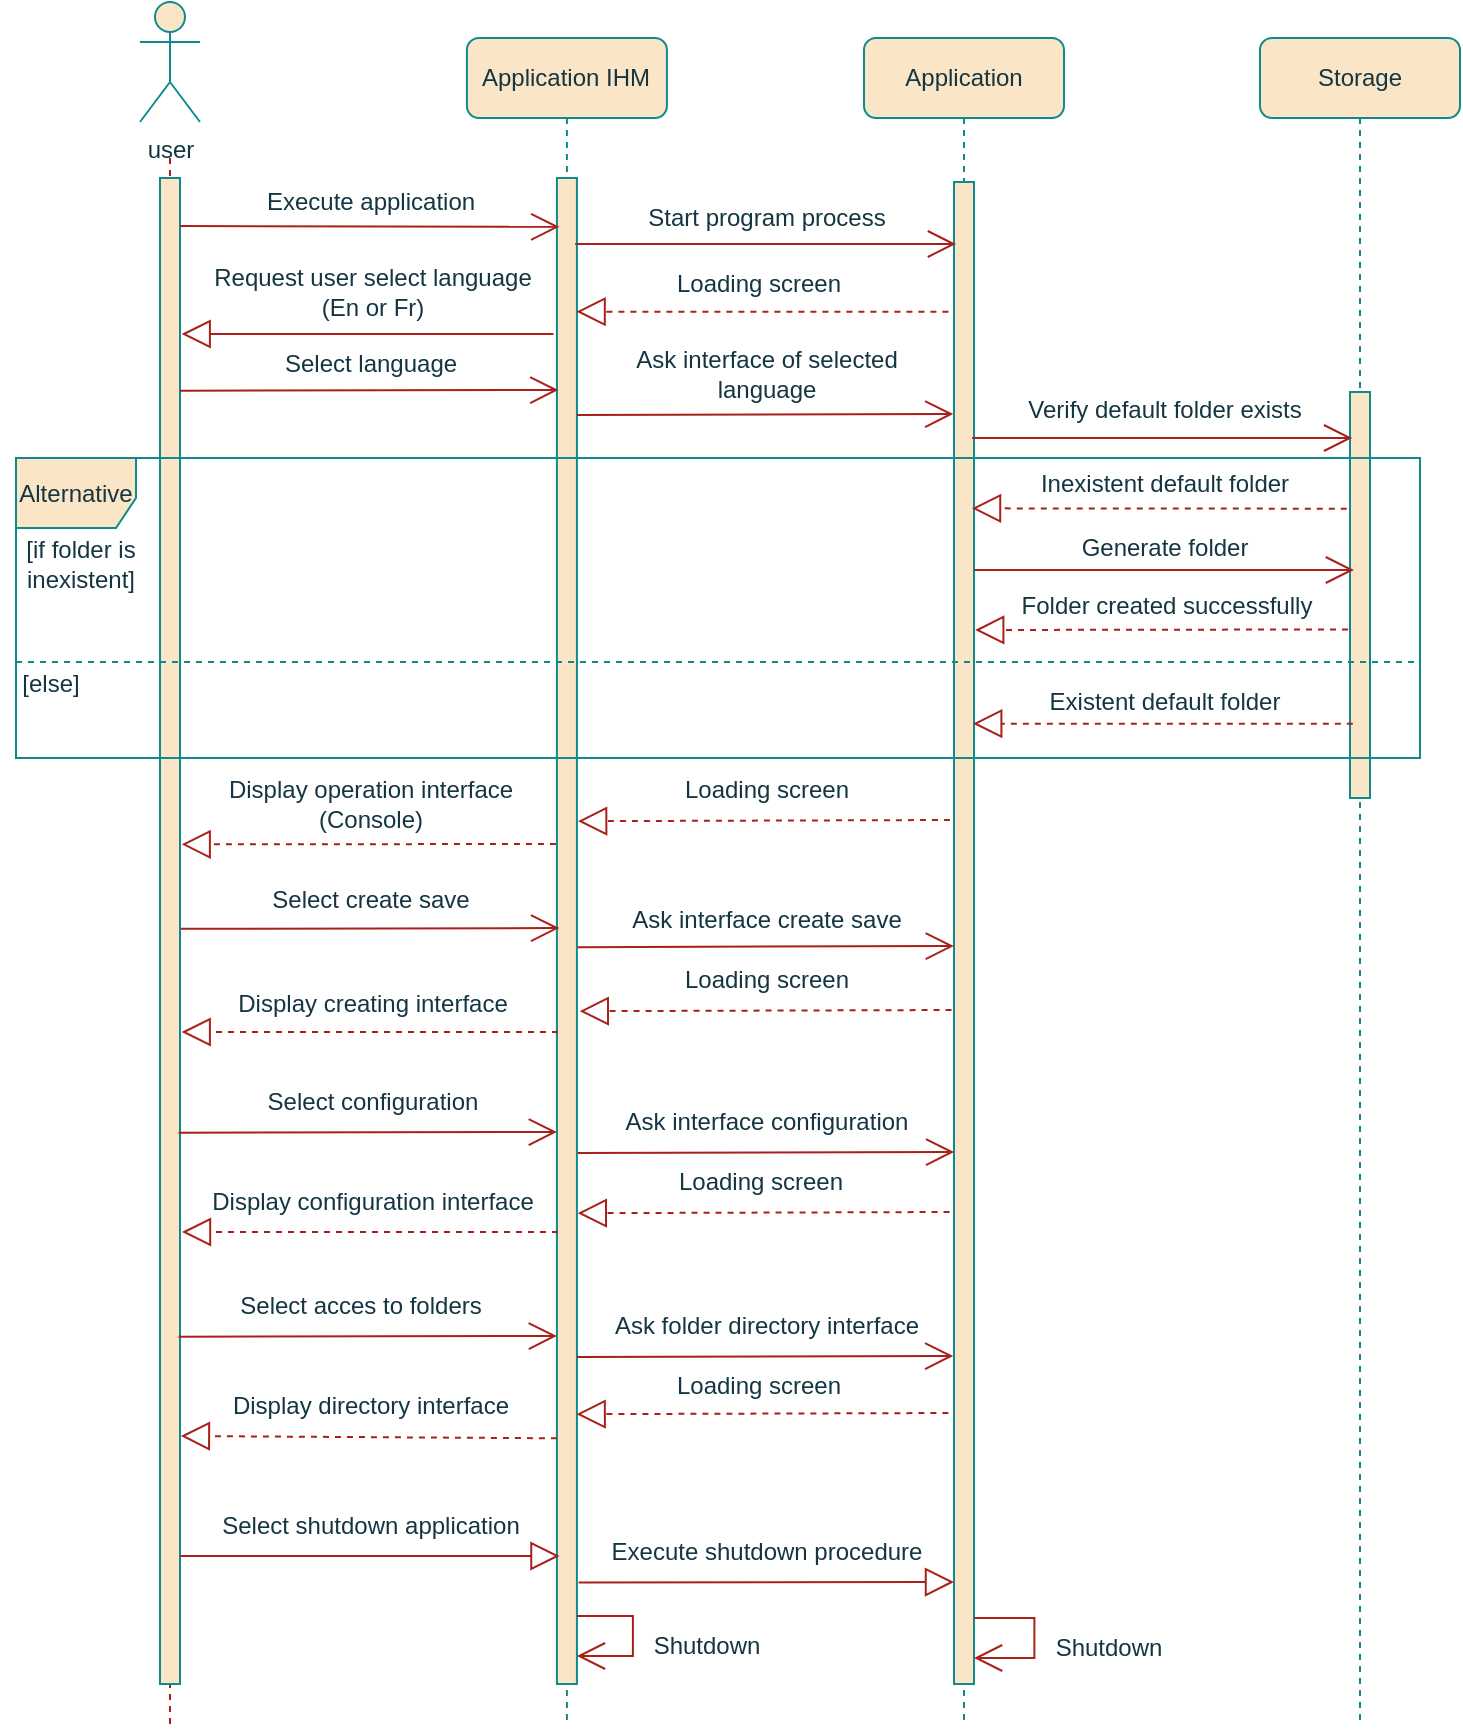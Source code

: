 <mxfile version="20.6.0" type="github">
  <diagram id="x2ItFXhviXWv7ORHFcZc" name="Page-1">
    <mxGraphModel dx="731" dy="396" grid="1" gridSize="10" guides="1" tooltips="1" connect="1" arrows="1" fold="1" page="1" pageScale="1" pageWidth="413" pageHeight="291" background="#FFFFFF" math="0" shadow="0">
      <root>
        <mxCell id="0" />
        <mxCell id="1" parent="0" />
        <mxCell id="wFlaresxlH41CWPfUtTR-1" value="" style="endArrow=none;dashed=1;html=1;rounded=1;labelBackgroundColor=#DAD2D8;strokeColor=#A8201A;fontColor=#143642;" parent="1" edge="1">
          <mxGeometry width="50" height="50" relative="1" as="geometry">
            <mxPoint x="115" y="920" as="sourcePoint" />
            <mxPoint x="115" y="137" as="targetPoint" />
          </mxGeometry>
        </mxCell>
        <mxCell id="wFlaresxlH41CWPfUtTR-2" value="&lt;span style=&quot;&quot;&gt;Application IHM&lt;/span&gt;" style="shape=umlLifeline;perimeter=lifelinePerimeter;whiteSpace=wrap;html=1;container=0;collapsible=0;recursiveResize=0;outlineConnect=0;rounded=1;fillColor=#FAE5C7;strokeColor=#0F8B8D;fontColor=#143642;" parent="1" vertex="1">
          <mxGeometry x="263.46" y="77" width="100" height="843" as="geometry" />
        </mxCell>
        <mxCell id="wFlaresxlH41CWPfUtTR-3" value="user" style="shape=umlActor;verticalLabelPosition=bottom;verticalAlign=top;html=1;rounded=1;fillColor=#FAE5C7;strokeColor=#0F8B8D;fontColor=#143642;" parent="1" vertex="1">
          <mxGeometry x="100" y="59" width="30" height="60" as="geometry" />
        </mxCell>
        <mxCell id="wFlaresxlH41CWPfUtTR-4" value="&lt;span style=&quot;&quot;&gt;Application&lt;/span&gt;" style="shape=umlLifeline;perimeter=lifelinePerimeter;whiteSpace=wrap;html=1;container=0;collapsible=0;recursiveResize=0;outlineConnect=0;rounded=1;fillColor=#FAE5C7;strokeColor=#0F8B8D;fontColor=#143642;" parent="1" vertex="1">
          <mxGeometry x="462" y="77" width="100" height="843" as="geometry" />
        </mxCell>
        <mxCell id="wFlaresxlH41CWPfUtTR-5" value="&lt;span style=&quot;&quot;&gt;Storage&lt;/span&gt;" style="shape=umlLifeline;perimeter=lifelinePerimeter;whiteSpace=wrap;html=1;container=0;collapsible=0;recursiveResize=0;outlineConnect=0;rounded=1;fillColor=#FAE5C7;strokeColor=#0F8B8D;fontColor=#143642;" parent="1" vertex="1">
          <mxGeometry x="660" y="77" width="100" height="843" as="geometry" />
        </mxCell>
        <mxCell id="wFlaresxlH41CWPfUtTR-6" value="" style="html=1;points=[];perimeter=orthogonalPerimeter;rounded=0;glass=0;labelBackgroundColor=none;fillStyle=auto;fillColor=#FAE5C7;strokeColor=#0F8B8D;fontColor=#143642;" parent="1" vertex="1">
          <mxGeometry x="110" y="147" width="10" height="753" as="geometry" />
        </mxCell>
        <mxCell id="wFlaresxlH41CWPfUtTR-7" value="" style="html=1;points=[];perimeter=orthogonalPerimeter;rounded=0;glass=0;labelBackgroundColor=none;fillStyle=auto;fillColor=#FAE5C7;strokeColor=#0F8B8D;fontColor=#143642;" parent="1" vertex="1">
          <mxGeometry x="308.46" y="147" width="10" height="753" as="geometry" />
        </mxCell>
        <mxCell id="wFlaresxlH41CWPfUtTR-8" value="" style="html=1;points=[];perimeter=orthogonalPerimeter;rounded=0;glass=0;labelBackgroundColor=none;fillStyle=auto;fillColor=#FAE5C7;strokeColor=#0F8B8D;fontColor=#143642;" parent="1" vertex="1">
          <mxGeometry x="507" y="149" width="10" height="751" as="geometry" />
        </mxCell>
        <mxCell id="wFlaresxlH41CWPfUtTR-44" value="" style="endArrow=block;endFill=0;endSize=12;html=1;rounded=1;entryX=-0.106;entryY=0.937;entryDx=0;entryDy=0;entryPerimeter=0;labelBackgroundColor=#DAD2D8;strokeColor=#A8201A;fontColor=#143642;" parent="1" edge="1">
          <mxGeometry width="160" relative="1" as="geometry">
            <mxPoint x="319.31" y="849.2" as="sourcePoint" />
            <mxPoint x="507.0" y="848.997" as="targetPoint" />
          </mxGeometry>
        </mxCell>
        <mxCell id="wFlaresxlH41CWPfUtTR-45" value="" style="endArrow=block;endFill=0;endSize=12;html=1;rounded=1;labelBackgroundColor=#DAD2D8;strokeColor=#A8201A;fontColor=#143642;" parent="1" edge="1">
          <mxGeometry width="160" relative="1" as="geometry">
            <mxPoint x="120.25" y="836" as="sourcePoint" />
            <mxPoint x="309.75" y="836" as="targetPoint" />
          </mxGeometry>
        </mxCell>
        <mxCell id="wFlaresxlH41CWPfUtTR-46" value="Execute shutdown procedure" style="text;html=1;align=center;verticalAlign=middle;resizable=0;points=[];autosize=1;strokeColor=none;fillColor=none;rounded=1;fontColor=#143642;" parent="1" vertex="1">
          <mxGeometry x="322.83" y="819" width="180" height="30" as="geometry" />
        </mxCell>
        <mxCell id="wFlaresxlH41CWPfUtTR-47" value="Shutdown" style="text;html=1;align=center;verticalAlign=middle;resizable=0;points=[];autosize=1;strokeColor=none;fillColor=none;rounded=1;fontColor=#143642;" parent="1" vertex="1">
          <mxGeometry x="343.0" y="866" width="80" height="30" as="geometry" />
        </mxCell>
        <mxCell id="wFlaresxlH41CWPfUtTR-48" value="" style="endArrow=open;endFill=1;endSize=12;html=1;rounded=0;labelBackgroundColor=#DAD2D8;strokeColor=#A8201A;fontColor=#143642;" parent="1" edge="1">
          <mxGeometry width="160" relative="1" as="geometry">
            <mxPoint x="517.19" y="867" as="sourcePoint" />
            <mxPoint x="517.0" y="887" as="targetPoint" />
            <Array as="points">
              <mxPoint x="547.19" y="867" />
              <mxPoint x="547.19" y="887" />
            </Array>
          </mxGeometry>
        </mxCell>
        <mxCell id="wFlaresxlH41CWPfUtTR-49" value="Shutdown" style="text;html=1;align=center;verticalAlign=middle;resizable=0;points=[];autosize=1;strokeColor=none;fillColor=none;rounded=1;fontColor=#143642;" parent="1" vertex="1">
          <mxGeometry x="544.08" y="867" width="80" height="30" as="geometry" />
        </mxCell>
        <mxCell id="wFlaresxlH41CWPfUtTR-50" value="Select shutdown application" style="text;html=1;align=center;verticalAlign=middle;resizable=0;points=[];autosize=1;strokeColor=none;fillColor=none;rounded=1;fontColor=#143642;" parent="1" vertex="1">
          <mxGeometry x="130" y="806" width="170" height="30" as="geometry" />
        </mxCell>
        <mxCell id="wFlaresxlH41CWPfUtTR-51" value="" style="endArrow=open;endFill=1;endSize=12;html=1;rounded=0;labelBackgroundColor=#DAD2D8;strokeColor=#A8201A;fontColor=#143642;" parent="1" edge="1">
          <mxGeometry width="160" relative="1" as="geometry">
            <mxPoint x="318.63" y="866.0" as="sourcePoint" />
            <mxPoint x="318.463" y="886.0" as="targetPoint" />
            <Array as="points">
              <mxPoint x="346.46" y="866" />
              <mxPoint x="346.46" y="886" />
            </Array>
          </mxGeometry>
        </mxCell>
        <mxCell id="wFlaresxlH41CWPfUtTR-60" value="Loading screen" style="text;html=1;align=center;verticalAlign=middle;resizable=0;points=[];autosize=1;strokeColor=none;fillColor=none;rounded=1;fontColor=#143642;" parent="1" vertex="1">
          <mxGeometry x="358" y="533" width="110" height="30" as="geometry" />
        </mxCell>
        <mxCell id="wFlaresxlH41CWPfUtTR-61" value="" style="endArrow=block;dashed=1;endFill=0;endSize=12;html=1;rounded=1;exitX=-0.211;exitY=0.186;exitDx=0;exitDy=0;exitPerimeter=0;labelBackgroundColor=#DAD2D8;strokeColor=#A8201A;fontColor=#143642;" parent="1" edge="1">
          <mxGeometry width="160" relative="1" as="geometry">
            <mxPoint x="505.78" y="562.998" as="sourcePoint" />
            <mxPoint x="319.89" y="563.59" as="targetPoint" />
          </mxGeometry>
        </mxCell>
        <mxCell id="wFlaresxlH41CWPfUtTR-62" value="Select create save" style="text;html=1;align=center;verticalAlign=middle;resizable=0;points=[];autosize=1;strokeColor=none;fillColor=none;rounded=1;fontColor=#143642;" parent="1" vertex="1">
          <mxGeometry x="155" y="493" width="120" height="30" as="geometry" />
        </mxCell>
        <mxCell id="wFlaresxlH41CWPfUtTR-63" value="" style="endArrow=open;endFill=1;endSize=12;html=1;rounded=1;entryX=0.071;entryY=0.165;entryDx=0;entryDy=0;entryPerimeter=0;labelBackgroundColor=#DAD2D8;strokeColor=#A8201A;fontColor=#143642;" parent="1" edge="1">
          <mxGeometry width="160" relative="1" as="geometry">
            <mxPoint x="120.41" y="522.43" as="sourcePoint" />
            <mxPoint x="309.58" y="522.05" as="targetPoint" />
          </mxGeometry>
        </mxCell>
        <mxCell id="wFlaresxlH41CWPfUtTR-64" value="Display creating interface" style="text;html=1;align=center;verticalAlign=middle;resizable=0;points=[];autosize=1;strokeColor=none;fillColor=none;rounded=1;fontColor=#143642;" parent="1" vertex="1">
          <mxGeometry x="135.83" y="545" width="160" height="30" as="geometry" />
        </mxCell>
        <mxCell id="wFlaresxlH41CWPfUtTR-65" value="" style="endArrow=block;dashed=1;endFill=0;endSize=12;html=1;rounded=1;labelBackgroundColor=#DAD2D8;strokeColor=#A8201A;fontColor=#143642;" parent="1" edge="1">
          <mxGeometry width="160" relative="1" as="geometry">
            <mxPoint x="309" y="574" as="sourcePoint" />
            <mxPoint x="120.827" y="574" as="targetPoint" />
          </mxGeometry>
        </mxCell>
        <mxCell id="wFlaresxlH41CWPfUtTR-66" value="" style="endArrow=open;endFill=1;endSize=12;html=1;rounded=1;entryX=-0.083;entryY=0.173;entryDx=0;entryDy=0;entryPerimeter=0;labelBackgroundColor=#DAD2D8;strokeColor=#A8201A;fontColor=#143642;" parent="1" edge="1">
          <mxGeometry width="160" relative="1" as="geometry">
            <mxPoint x="318.74" y="531.58" as="sourcePoint" />
            <mxPoint x="506.91" y="531.024" as="targetPoint" />
          </mxGeometry>
        </mxCell>
        <mxCell id="wFlaresxlH41CWPfUtTR-67" value="Ask interface create save" style="text;html=1;align=center;verticalAlign=middle;resizable=0;points=[];autosize=1;strokeColor=none;fillColor=none;rounded=1;fontColor=#143642;" parent="1" vertex="1">
          <mxGeometry x="332.83" y="503" width="160" height="30" as="geometry" />
        </mxCell>
        <mxCell id="wFlaresxlH41CWPfUtTR-68" value="Loading screen" style="text;html=1;align=center;verticalAlign=middle;resizable=0;points=[];autosize=1;strokeColor=none;fillColor=none;rounded=1;fontColor=#143642;" parent="1" vertex="1">
          <mxGeometry x="355.25" y="634" width="110" height="30" as="geometry" />
        </mxCell>
        <mxCell id="wFlaresxlH41CWPfUtTR-69" value="" style="endArrow=block;dashed=1;endFill=0;endSize=12;html=1;rounded=1;exitX=-0.211;exitY=0.186;exitDx=0;exitDy=0;exitPerimeter=0;labelBackgroundColor=#DAD2D8;strokeColor=#A8201A;fontColor=#143642;" parent="1" edge="1">
          <mxGeometry width="160" relative="1" as="geometry">
            <mxPoint x="504.78" y="663.998" as="sourcePoint" />
            <mxPoint x="318.89" y="664.59" as="targetPoint" />
          </mxGeometry>
        </mxCell>
        <mxCell id="wFlaresxlH41CWPfUtTR-70" value="Select configuration" style="text;html=1;align=center;verticalAlign=middle;resizable=0;points=[];autosize=1;strokeColor=none;fillColor=none;rounded=1;fontColor=#143642;" parent="1" vertex="1">
          <mxGeometry x="150.83" y="594" width="130" height="30" as="geometry" />
        </mxCell>
        <mxCell id="wFlaresxlH41CWPfUtTR-71" value="" style="endArrow=open;endFill=1;endSize=12;html=1;rounded=1;entryX=0.071;entryY=0.165;entryDx=0;entryDy=0;entryPerimeter=0;labelBackgroundColor=#DAD2D8;strokeColor=#A8201A;fontColor=#143642;" parent="1" edge="1">
          <mxGeometry width="160" relative="1" as="geometry">
            <mxPoint x="119.29" y="624.38" as="sourcePoint" />
            <mxPoint x="308.46" y="624" as="targetPoint" />
          </mxGeometry>
        </mxCell>
        <mxCell id="wFlaresxlH41CWPfUtTR-72" value="Display configuration&amp;nbsp;interface" style="text;html=1;align=center;verticalAlign=middle;resizable=0;points=[];autosize=1;strokeColor=none;fillColor=none;rounded=1;fontColor=#143642;" parent="1" vertex="1">
          <mxGeometry x="125.83" y="644" width="180" height="30" as="geometry" />
        </mxCell>
        <mxCell id="wFlaresxlH41CWPfUtTR-73" value="" style="endArrow=block;dashed=1;endFill=0;endSize=12;html=1;rounded=1;labelBackgroundColor=#DAD2D8;strokeColor=#A8201A;fontColor=#143642;" parent="1" edge="1">
          <mxGeometry width="160" relative="1" as="geometry">
            <mxPoint x="309" y="674" as="sourcePoint" />
            <mxPoint x="120.987" y="674" as="targetPoint" />
          </mxGeometry>
        </mxCell>
        <mxCell id="wFlaresxlH41CWPfUtTR-74" value="" style="endArrow=open;endFill=1;endSize=12;html=1;rounded=1;entryX=-0.083;entryY=0.173;entryDx=0;entryDy=0;entryPerimeter=0;labelBackgroundColor=#DAD2D8;strokeColor=#A8201A;fontColor=#143642;" parent="1" edge="1">
          <mxGeometry width="160" relative="1" as="geometry">
            <mxPoint x="318.91" y="634.56" as="sourcePoint" />
            <mxPoint x="507.08" y="634.004" as="targetPoint" />
          </mxGeometry>
        </mxCell>
        <mxCell id="wFlaresxlH41CWPfUtTR-75" value="Ask interface configuration" style="text;html=1;align=center;verticalAlign=middle;resizable=0;points=[];autosize=1;strokeColor=none;fillColor=none;rounded=1;fontColor=#143642;" parent="1" vertex="1">
          <mxGeometry x="332.83" y="604" width="160" height="30" as="geometry" />
        </mxCell>
        <mxCell id="wFlaresxlH41CWPfUtTR-84" value="Loading screen" style="text;html=1;align=center;verticalAlign=middle;resizable=0;points=[];autosize=1;strokeColor=none;fillColor=none;rounded=1;fontColor=#143642;" parent="1" vertex="1">
          <mxGeometry x="354" y="735.5" width="110" height="30" as="geometry" />
        </mxCell>
        <mxCell id="wFlaresxlH41CWPfUtTR-85" value="" style="endArrow=block;dashed=1;endFill=0;endSize=12;html=1;rounded=1;exitX=-0.211;exitY=0.186;exitDx=0;exitDy=0;exitPerimeter=0;labelBackgroundColor=#DAD2D8;strokeColor=#A8201A;fontColor=#143642;" parent="1" edge="1">
          <mxGeometry width="160" relative="1" as="geometry">
            <mxPoint x="504.2" y="764.498" as="sourcePoint" />
            <mxPoint x="318.31" y="765.09" as="targetPoint" />
          </mxGeometry>
        </mxCell>
        <mxCell id="wFlaresxlH41CWPfUtTR-86" value="Select acces to folders" style="text;html=1;align=center;verticalAlign=middle;resizable=0;points=[];autosize=1;strokeColor=none;fillColor=none;rounded=1;fontColor=#143642;" parent="1" vertex="1">
          <mxGeometry x="140" y="696" width="140" height="30" as="geometry" />
        </mxCell>
        <mxCell id="wFlaresxlH41CWPfUtTR-87" value="" style="endArrow=open;endFill=1;endSize=12;html=1;rounded=1;entryX=0.071;entryY=0.165;entryDx=0;entryDy=0;entryPerimeter=0;labelBackgroundColor=#DAD2D8;strokeColor=#A8201A;fontColor=#143642;" parent="1" edge="1">
          <mxGeometry width="160" relative="1" as="geometry">
            <mxPoint x="119.29" y="726.38" as="sourcePoint" />
            <mxPoint x="308.46" y="726.0" as="targetPoint" />
          </mxGeometry>
        </mxCell>
        <mxCell id="wFlaresxlH41CWPfUtTR-88" value="Display directory interface" style="text;html=1;align=center;verticalAlign=middle;resizable=0;points=[];autosize=1;strokeColor=none;fillColor=none;rounded=1;fontColor=#143642;" parent="1" vertex="1">
          <mxGeometry x="135" y="746" width="160" height="30" as="geometry" />
        </mxCell>
        <mxCell id="wFlaresxlH41CWPfUtTR-89" value="" style="endArrow=block;dashed=1;endFill=0;endSize=12;html=1;rounded=1;exitX=-0.035;exitY=0.198;exitDx=0;exitDy=0;exitPerimeter=0;labelBackgroundColor=#DAD2D8;strokeColor=#A8201A;fontColor=#143642;" parent="1" edge="1">
          <mxGeometry width="160" relative="1" as="geometry">
            <mxPoint x="308.46" y="777.144" as="sourcePoint" />
            <mxPoint x="120.437" y="776" as="targetPoint" />
          </mxGeometry>
        </mxCell>
        <mxCell id="wFlaresxlH41CWPfUtTR-90" value="" style="endArrow=open;endFill=1;endSize=12;html=1;rounded=1;entryX=-0.083;entryY=0.173;entryDx=0;entryDy=0;entryPerimeter=0;labelBackgroundColor=#DAD2D8;strokeColor=#A8201A;fontColor=#143642;" parent="1" edge="1">
          <mxGeometry width="160" relative="1" as="geometry">
            <mxPoint x="318.46" y="736.56" as="sourcePoint" />
            <mxPoint x="506.63" y="736.004" as="targetPoint" />
          </mxGeometry>
        </mxCell>
        <mxCell id="wFlaresxlH41CWPfUtTR-91" value="Ask folder directory interface" style="text;html=1;align=center;verticalAlign=middle;resizable=0;points=[];autosize=1;strokeColor=none;fillColor=none;rounded=1;fontColor=#143642;" parent="1" vertex="1">
          <mxGeometry x="322.83" y="705.5" width="180" height="30" as="geometry" />
        </mxCell>
        <mxCell id="gvjHEjFM3OQB5G5lk-x9-2" value="" style="html=1;points=[];perimeter=orthogonalPerimeter;rounded=0;glass=0;labelBackgroundColor=none;fillStyle=auto;fillColor=#FAE5C7;strokeColor=#0F8B8D;fontColor=#143642;" parent="1" vertex="1">
          <mxGeometry x="705" y="254" width="10" height="203" as="geometry" />
        </mxCell>
        <mxCell id="gvjHEjFM3OQB5G5lk-x9-3" value="" style="endArrow=block;dashed=1;endFill=0;endSize=12;html=1;rounded=1;exitX=-0.161;exitY=0.058;exitDx=0;exitDy=0;exitPerimeter=0;labelBackgroundColor=#DAD2D8;strokeColor=#A8201A;fontColor=#143642;" parent="1" edge="1">
          <mxGeometry width="160" relative="1" as="geometry">
            <mxPoint x="703.39" y="312.35" as="sourcePoint" />
            <mxPoint x="516.0" y="312.17" as="targetPoint" />
          </mxGeometry>
        </mxCell>
        <mxCell id="gvjHEjFM3OQB5G5lk-x9-4" value="" style="endArrow=block;dashed=1;endFill=0;endSize=12;html=1;rounded=1;labelBackgroundColor=#DAD2D8;strokeColor=#A8201A;fontColor=#143642;" parent="1" edge="1">
          <mxGeometry width="160" relative="1" as="geometry">
            <mxPoint x="504.21" y="213.82" as="sourcePoint" />
            <mxPoint x="318.29" y="213.82" as="targetPoint" />
          </mxGeometry>
        </mxCell>
        <mxCell id="gvjHEjFM3OQB5G5lk-x9-5" value="" style="endArrow=open;endFill=1;endSize=12;html=1;rounded=1;targetPerimeterSpacing=-4;sourcePerimeterSpacing=3;labelBackgroundColor=#DAD2D8;strokeColor=#A8201A;fontColor=#143642;" parent="1" edge="1">
          <mxGeometry width="160" relative="1" as="geometry">
            <mxPoint x="517" y="343.0" as="sourcePoint" />
            <mxPoint x="707" y="343.0" as="targetPoint" />
          </mxGeometry>
        </mxCell>
        <mxCell id="gvjHEjFM3OQB5G5lk-x9-6" value="" style="endArrow=block;dashed=1;endFill=0;endSize=12;html=1;rounded=1;targetPerimeterSpacing=-4;sourcePerimeterSpacing=3;labelBackgroundColor=#DAD2D8;strokeColor=#A8201A;fontColor=#143642;" parent="1" edge="1">
          <mxGeometry width="160" relative="1" as="geometry">
            <mxPoint x="706.42" y="419.83" as="sourcePoint" />
            <mxPoint x="516.587" y="419.83" as="targetPoint" />
          </mxGeometry>
        </mxCell>
        <mxCell id="gvjHEjFM3OQB5G5lk-x9-7" value="Execute application" style="text;html=1;align=center;verticalAlign=middle;resizable=0;points=[];autosize=1;strokeColor=none;fillColor=none;rounded=1;fontColor=#143642;" parent="1" vertex="1">
          <mxGeometry x="150" y="144" width="130" height="30" as="geometry" />
        </mxCell>
        <mxCell id="gvjHEjFM3OQB5G5lk-x9-8" value="" style="endArrow=open;endFill=1;endSize=12;html=1;rounded=1;entryX=0.118;entryY=0.021;entryDx=0;entryDy=0;entryPerimeter=0;labelBackgroundColor=#DAD2D8;strokeColor=#A8201A;fontColor=#143642;" parent="1" edge="1">
          <mxGeometry width="160" relative="1" as="geometry">
            <mxPoint x="120" y="171.0" as="sourcePoint" />
            <mxPoint x="309.64" y="171.423" as="targetPoint" />
          </mxGeometry>
        </mxCell>
        <mxCell id="gvjHEjFM3OQB5G5lk-x9-9" value="Start program process" style="text;html=1;align=center;verticalAlign=middle;resizable=0;points=[];autosize=1;strokeColor=none;fillColor=none;rounded=1;fontColor=#143642;" parent="1" vertex="1">
          <mxGeometry x="343" y="152" width="140" height="30" as="geometry" />
        </mxCell>
        <mxCell id="gvjHEjFM3OQB5G5lk-x9-10" value="" style="endArrow=open;endFill=1;endSize=12;html=1;rounded=1;exitX=0.913;exitY=0.022;exitDx=0;exitDy=0;exitPerimeter=0;labelBackgroundColor=#DAD2D8;strokeColor=#A8201A;fontColor=#143642;" parent="1" edge="1">
          <mxGeometry width="160" relative="1" as="geometry">
            <mxPoint x="317.59" y="180.016" as="sourcePoint" />
            <mxPoint x="508" y="180.0" as="targetPoint" />
          </mxGeometry>
        </mxCell>
        <mxCell id="gvjHEjFM3OQB5G5lk-x9-11" value="" style="endArrow=block;dashed=1;endFill=0;endSize=12;html=1;rounded=1;exitX=-0.125;exitY=0.144;exitDx=0;exitDy=0;exitPerimeter=0;labelBackgroundColor=#DAD2D8;strokeColor=#A8201A;fontColor=#143642;" parent="1" edge="1">
          <mxGeometry width="160" relative="1" as="geometry">
            <mxPoint x="307.95" y="480.002" as="sourcePoint" />
            <mxPoint x="120.827" y="480.17" as="targetPoint" />
          </mxGeometry>
        </mxCell>
        <mxCell id="gvjHEjFM3OQB5G5lk-x9-12" value="Verify default folder exists" style="text;html=1;align=center;verticalAlign=middle;resizable=0;points=[];autosize=1;strokeColor=none;fillColor=none;rounded=1;fontColor=#143642;" parent="1" vertex="1">
          <mxGeometry x="531.5" y="248" width="160" height="30" as="geometry" />
        </mxCell>
        <mxCell id="gvjHEjFM3OQB5G5lk-x9-13" value="Alternative" style="shape=umlFrame;whiteSpace=wrap;html=1;width=60;height=35;fillColor=#FAE5C7;strokeColor=#0F8B8D;fontColor=#143642;" parent="1" vertex="1">
          <mxGeometry x="38" y="287" width="702" height="150" as="geometry" />
        </mxCell>
        <mxCell id="gvjHEjFM3OQB5G5lk-x9-14" value="Loading screen" style="text;html=1;align=center;verticalAlign=middle;resizable=0;points=[];autosize=1;strokeColor=none;fillColor=none;rounded=1;fontColor=#143642;" parent="1" vertex="1">
          <mxGeometry x="354.0" y="185" width="110" height="30" as="geometry" />
        </mxCell>
        <mxCell id="gvjHEjFM3OQB5G5lk-x9-15" value="[if folder is &lt;br&gt;inexistent]" style="text;html=1;align=center;verticalAlign=middle;resizable=0;points=[];autosize=1;strokeColor=none;fillColor=none;fontColor=#143642;" parent="1" vertex="1">
          <mxGeometry x="30" y="320" width="80" height="40" as="geometry" />
        </mxCell>
        <mxCell id="gvjHEjFM3OQB5G5lk-x9-16" value="[else]" style="text;html=1;align=center;verticalAlign=middle;resizable=0;points=[];autosize=1;strokeColor=none;fillColor=none;fontColor=#143642;" parent="1" vertex="1">
          <mxGeometry x="30" y="385" width="50" height="30" as="geometry" />
        </mxCell>
        <mxCell id="gvjHEjFM3OQB5G5lk-x9-17" value="Inexistent default folder" style="text;html=1;align=center;verticalAlign=middle;resizable=0;points=[];autosize=1;strokeColor=none;fillColor=none;rounded=1;fontColor=#143642;" parent="1" vertex="1">
          <mxGeometry x="537.0" y="285.17" width="150" height="30" as="geometry" />
        </mxCell>
        <mxCell id="gvjHEjFM3OQB5G5lk-x9-18" value="" style="line;strokeWidth=1;fillColor=none;align=left;verticalAlign=middle;spacingTop=-1;spacingLeft=3;spacingRight=3;rotatable=0;labelPosition=right;points=[];portConstraint=eastwest;dashed=1;labelBackgroundColor=#DAD2D8;strokeColor=#0F8B8D;fontColor=#143642;" parent="1" vertex="1">
          <mxGeometry x="38" y="385" width="700" height="8" as="geometry" />
        </mxCell>
        <mxCell id="gvjHEjFM3OQB5G5lk-x9-19" value="Generate folder" style="text;html=1;align=center;verticalAlign=middle;resizable=0;points=[];autosize=1;strokeColor=none;fillColor=none;rounded=1;fontColor=#143642;" parent="1" vertex="1">
          <mxGeometry x="557.42" y="317" width="110" height="30" as="geometry" />
        </mxCell>
        <mxCell id="gvjHEjFM3OQB5G5lk-x9-20" value="Existent default folder" style="text;html=1;align=center;verticalAlign=middle;resizable=0;points=[];autosize=1;strokeColor=none;fillColor=none;rounded=1;fontColor=#143642;" parent="1" vertex="1">
          <mxGeometry x="541.5" y="394" width="140" height="30" as="geometry" />
        </mxCell>
        <mxCell id="gvjHEjFM3OQB5G5lk-x9-21" value="Display operation interface&lt;br&gt;(Console)" style="text;html=1;align=center;verticalAlign=middle;resizable=0;points=[];autosize=1;strokeColor=none;fillColor=none;rounded=1;fontColor=#143642;" parent="1" vertex="1">
          <mxGeometry x="130" y="440" width="170" height="40" as="geometry" />
        </mxCell>
        <mxCell id="gvjHEjFM3OQB5G5lk-x9-22" value="" style="endArrow=open;endFill=1;endSize=12;html=1;rounded=1;targetPerimeterSpacing=-4;sourcePerimeterSpacing=3;labelBackgroundColor=#DAD2D8;strokeColor=#A8201A;fontColor=#143642;" parent="1" edge="1">
          <mxGeometry width="160" relative="1" as="geometry">
            <mxPoint x="516.08" y="277.0" as="sourcePoint" />
            <mxPoint x="706.08" y="277.0" as="targetPoint" />
          </mxGeometry>
        </mxCell>
        <mxCell id="gvjHEjFM3OQB5G5lk-x9-23" value="" style="endArrow=block;dashed=1;endFill=0;endSize=12;html=1;rounded=1;targetPerimeterSpacing=-4;sourcePerimeterSpacing=3;exitX=-0.099;exitY=0.603;exitDx=0;exitDy=0;exitPerimeter=0;labelBackgroundColor=#DAD2D8;strokeColor=#A8201A;fontColor=#143642;" parent="1" edge="1">
          <mxGeometry width="160" relative="1" as="geometry">
            <mxPoint x="704.01" y="372.72" as="sourcePoint" />
            <mxPoint x="517.587" y="373.0" as="targetPoint" />
          </mxGeometry>
        </mxCell>
        <mxCell id="gvjHEjFM3OQB5G5lk-x9-24" value="Folder created successfully" style="text;html=1;align=center;verticalAlign=middle;resizable=0;points=[];autosize=1;strokeColor=none;fillColor=none;rounded=1;fontColor=#143642;" parent="1" vertex="1">
          <mxGeometry x="527.5" y="346.0" width="170" height="30" as="geometry" />
        </mxCell>
        <mxCell id="gvjHEjFM3OQB5G5lk-x9-25" value="Request user select language&lt;br&gt;(En or Fr)" style="text;html=1;align=center;verticalAlign=middle;resizable=0;points=[];autosize=1;strokeColor=none;fillColor=none;rounded=1;fontColor=#143642;" parent="1" vertex="1">
          <mxGeometry x="125.83" y="184" width="180" height="40" as="geometry" />
        </mxCell>
        <mxCell id="gvjHEjFM3OQB5G5lk-x9-26" value="" style="endArrow=block;endFill=0;endSize=12;html=1;rounded=1;labelBackgroundColor=#DAD2D8;strokeColor=#A8201A;fontColor=#143642;" parent="1" edge="1">
          <mxGeometry width="160" relative="1" as="geometry">
            <mxPoint x="306.75" y="225.0" as="sourcePoint" />
            <mxPoint x="120.83" y="225.0" as="targetPoint" />
          </mxGeometry>
        </mxCell>
        <mxCell id="gvjHEjFM3OQB5G5lk-x9-27" value="Select language" style="text;html=1;align=center;verticalAlign=middle;resizable=0;points=[];autosize=1;strokeColor=none;fillColor=none;rounded=1;fontColor=#143642;" parent="1" vertex="1">
          <mxGeometry x="160" y="225" width="110" height="30" as="geometry" />
        </mxCell>
        <mxCell id="gvjHEjFM3OQB5G5lk-x9-28" value="" style="endArrow=open;endFill=1;endSize=12;html=1;rounded=1;entryX=0.071;entryY=0.165;entryDx=0;entryDy=0;entryPerimeter=0;labelBackgroundColor=#DAD2D8;strokeColor=#A8201A;fontColor=#143642;" parent="1" edge="1">
          <mxGeometry width="160" relative="1" as="geometry">
            <mxPoint x="120" y="253.38" as="sourcePoint" />
            <mxPoint x="309.17" y="253.0" as="targetPoint" />
          </mxGeometry>
        </mxCell>
        <mxCell id="gvjHEjFM3OQB5G5lk-x9-29" value="Loading screen" style="text;html=1;align=center;verticalAlign=middle;resizable=0;points=[];autosize=1;strokeColor=none;fillColor=none;rounded=1;fontColor=#143642;" parent="1" vertex="1">
          <mxGeometry x="357.83" y="438" width="110" height="30" as="geometry" />
        </mxCell>
        <mxCell id="gvjHEjFM3OQB5G5lk-x9-30" value="" style="endArrow=block;dashed=1;endFill=0;endSize=12;html=1;rounded=1;exitX=-0.211;exitY=0.186;exitDx=0;exitDy=0;exitPerimeter=0;labelBackgroundColor=#DAD2D8;strokeColor=#A8201A;fontColor=#143642;" parent="1" edge="1">
          <mxGeometry width="160" relative="1" as="geometry">
            <mxPoint x="504.95" y="467.998" as="sourcePoint" />
            <mxPoint x="319.06" y="468.59" as="targetPoint" />
          </mxGeometry>
        </mxCell>
        <mxCell id="gvjHEjFM3OQB5G5lk-x9-31" value="" style="endArrow=open;endFill=1;endSize=12;html=1;rounded=1;entryX=-0.083;entryY=0.173;entryDx=0;entryDy=0;entryPerimeter=0;labelBackgroundColor=#DAD2D8;strokeColor=#A8201A;fontColor=#143642;" parent="1" edge="1">
          <mxGeometry width="160" relative="1" as="geometry">
            <mxPoint x="318.46" y="265.56" as="sourcePoint" />
            <mxPoint x="506.63" y="265.004" as="targetPoint" />
          </mxGeometry>
        </mxCell>
        <mxCell id="gvjHEjFM3OQB5G5lk-x9-32" value="Ask interface of selected &lt;br&gt;language" style="text;html=1;align=center;verticalAlign=middle;resizable=0;points=[];autosize=1;strokeColor=none;fillColor=none;rounded=1;fontColor=#143642;" parent="1" vertex="1">
          <mxGeometry x="337.83" y="225" width="150" height="40" as="geometry" />
        </mxCell>
      </root>
    </mxGraphModel>
  </diagram>
</mxfile>
